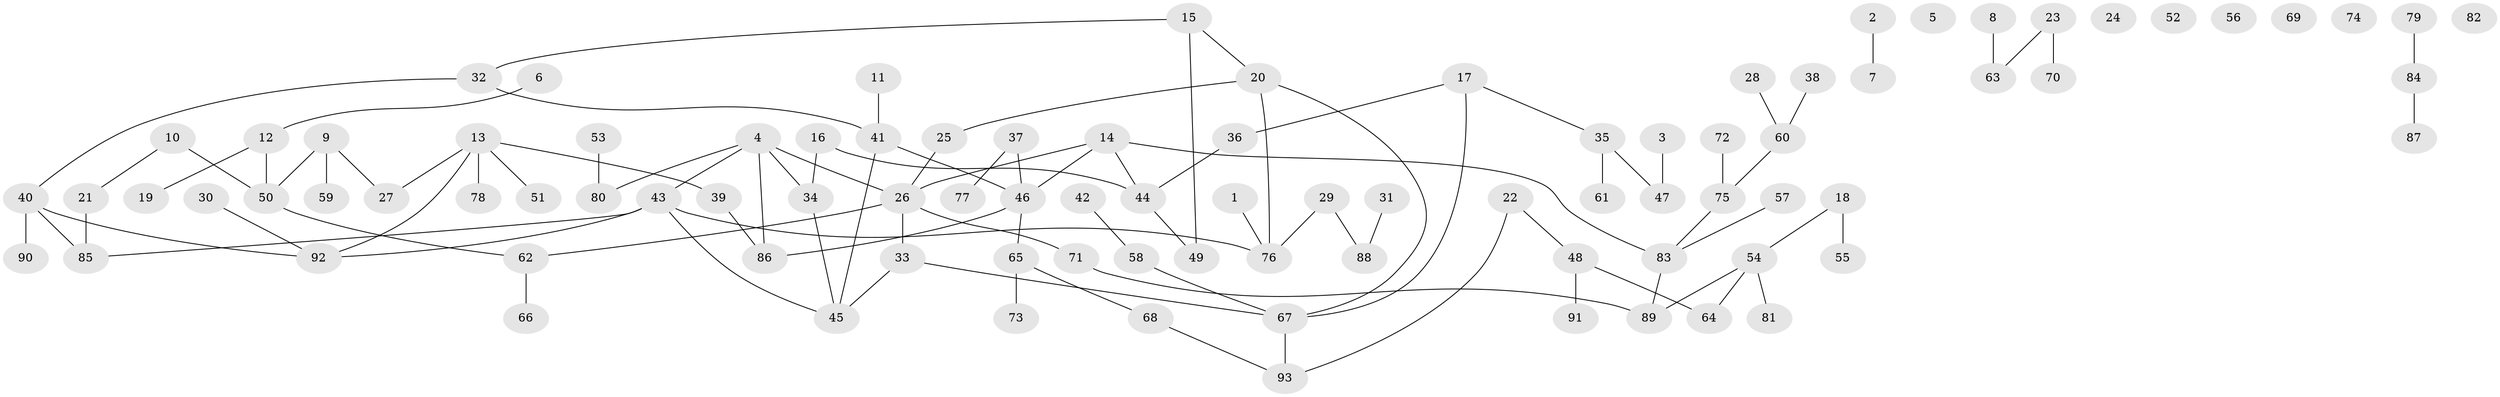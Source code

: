 // Generated by graph-tools (version 1.1) at 2025/49/03/09/25 03:49:06]
// undirected, 93 vertices, 100 edges
graph export_dot {
graph [start="1"]
  node [color=gray90,style=filled];
  1;
  2;
  3;
  4;
  5;
  6;
  7;
  8;
  9;
  10;
  11;
  12;
  13;
  14;
  15;
  16;
  17;
  18;
  19;
  20;
  21;
  22;
  23;
  24;
  25;
  26;
  27;
  28;
  29;
  30;
  31;
  32;
  33;
  34;
  35;
  36;
  37;
  38;
  39;
  40;
  41;
  42;
  43;
  44;
  45;
  46;
  47;
  48;
  49;
  50;
  51;
  52;
  53;
  54;
  55;
  56;
  57;
  58;
  59;
  60;
  61;
  62;
  63;
  64;
  65;
  66;
  67;
  68;
  69;
  70;
  71;
  72;
  73;
  74;
  75;
  76;
  77;
  78;
  79;
  80;
  81;
  82;
  83;
  84;
  85;
  86;
  87;
  88;
  89;
  90;
  91;
  92;
  93;
  1 -- 76;
  2 -- 7;
  3 -- 47;
  4 -- 26;
  4 -- 34;
  4 -- 43;
  4 -- 80;
  4 -- 86;
  6 -- 12;
  8 -- 63;
  9 -- 27;
  9 -- 50;
  9 -- 59;
  10 -- 21;
  10 -- 50;
  11 -- 41;
  12 -- 19;
  12 -- 50;
  13 -- 27;
  13 -- 39;
  13 -- 51;
  13 -- 78;
  13 -- 92;
  14 -- 26;
  14 -- 44;
  14 -- 46;
  14 -- 83;
  15 -- 20;
  15 -- 32;
  15 -- 49;
  16 -- 34;
  16 -- 44;
  17 -- 35;
  17 -- 36;
  17 -- 67;
  18 -- 54;
  18 -- 55;
  20 -- 25;
  20 -- 67;
  20 -- 76;
  21 -- 85;
  22 -- 48;
  22 -- 93;
  23 -- 63;
  23 -- 70;
  25 -- 26;
  26 -- 33;
  26 -- 62;
  26 -- 71;
  28 -- 60;
  29 -- 76;
  29 -- 88;
  30 -- 92;
  31 -- 88;
  32 -- 40;
  32 -- 41;
  33 -- 45;
  33 -- 67;
  34 -- 45;
  35 -- 47;
  35 -- 61;
  36 -- 44;
  37 -- 46;
  37 -- 77;
  38 -- 60;
  39 -- 86;
  40 -- 85;
  40 -- 90;
  40 -- 92;
  41 -- 45;
  41 -- 46;
  42 -- 58;
  43 -- 45;
  43 -- 76;
  43 -- 85;
  43 -- 92;
  44 -- 49;
  46 -- 65;
  46 -- 86;
  48 -- 64;
  48 -- 91;
  50 -- 62;
  53 -- 80;
  54 -- 64;
  54 -- 81;
  54 -- 89;
  57 -- 83;
  58 -- 67;
  60 -- 75;
  62 -- 66;
  65 -- 68;
  65 -- 73;
  67 -- 93;
  68 -- 93;
  71 -- 89;
  72 -- 75;
  75 -- 83;
  79 -- 84;
  83 -- 89;
  84 -- 87;
}
